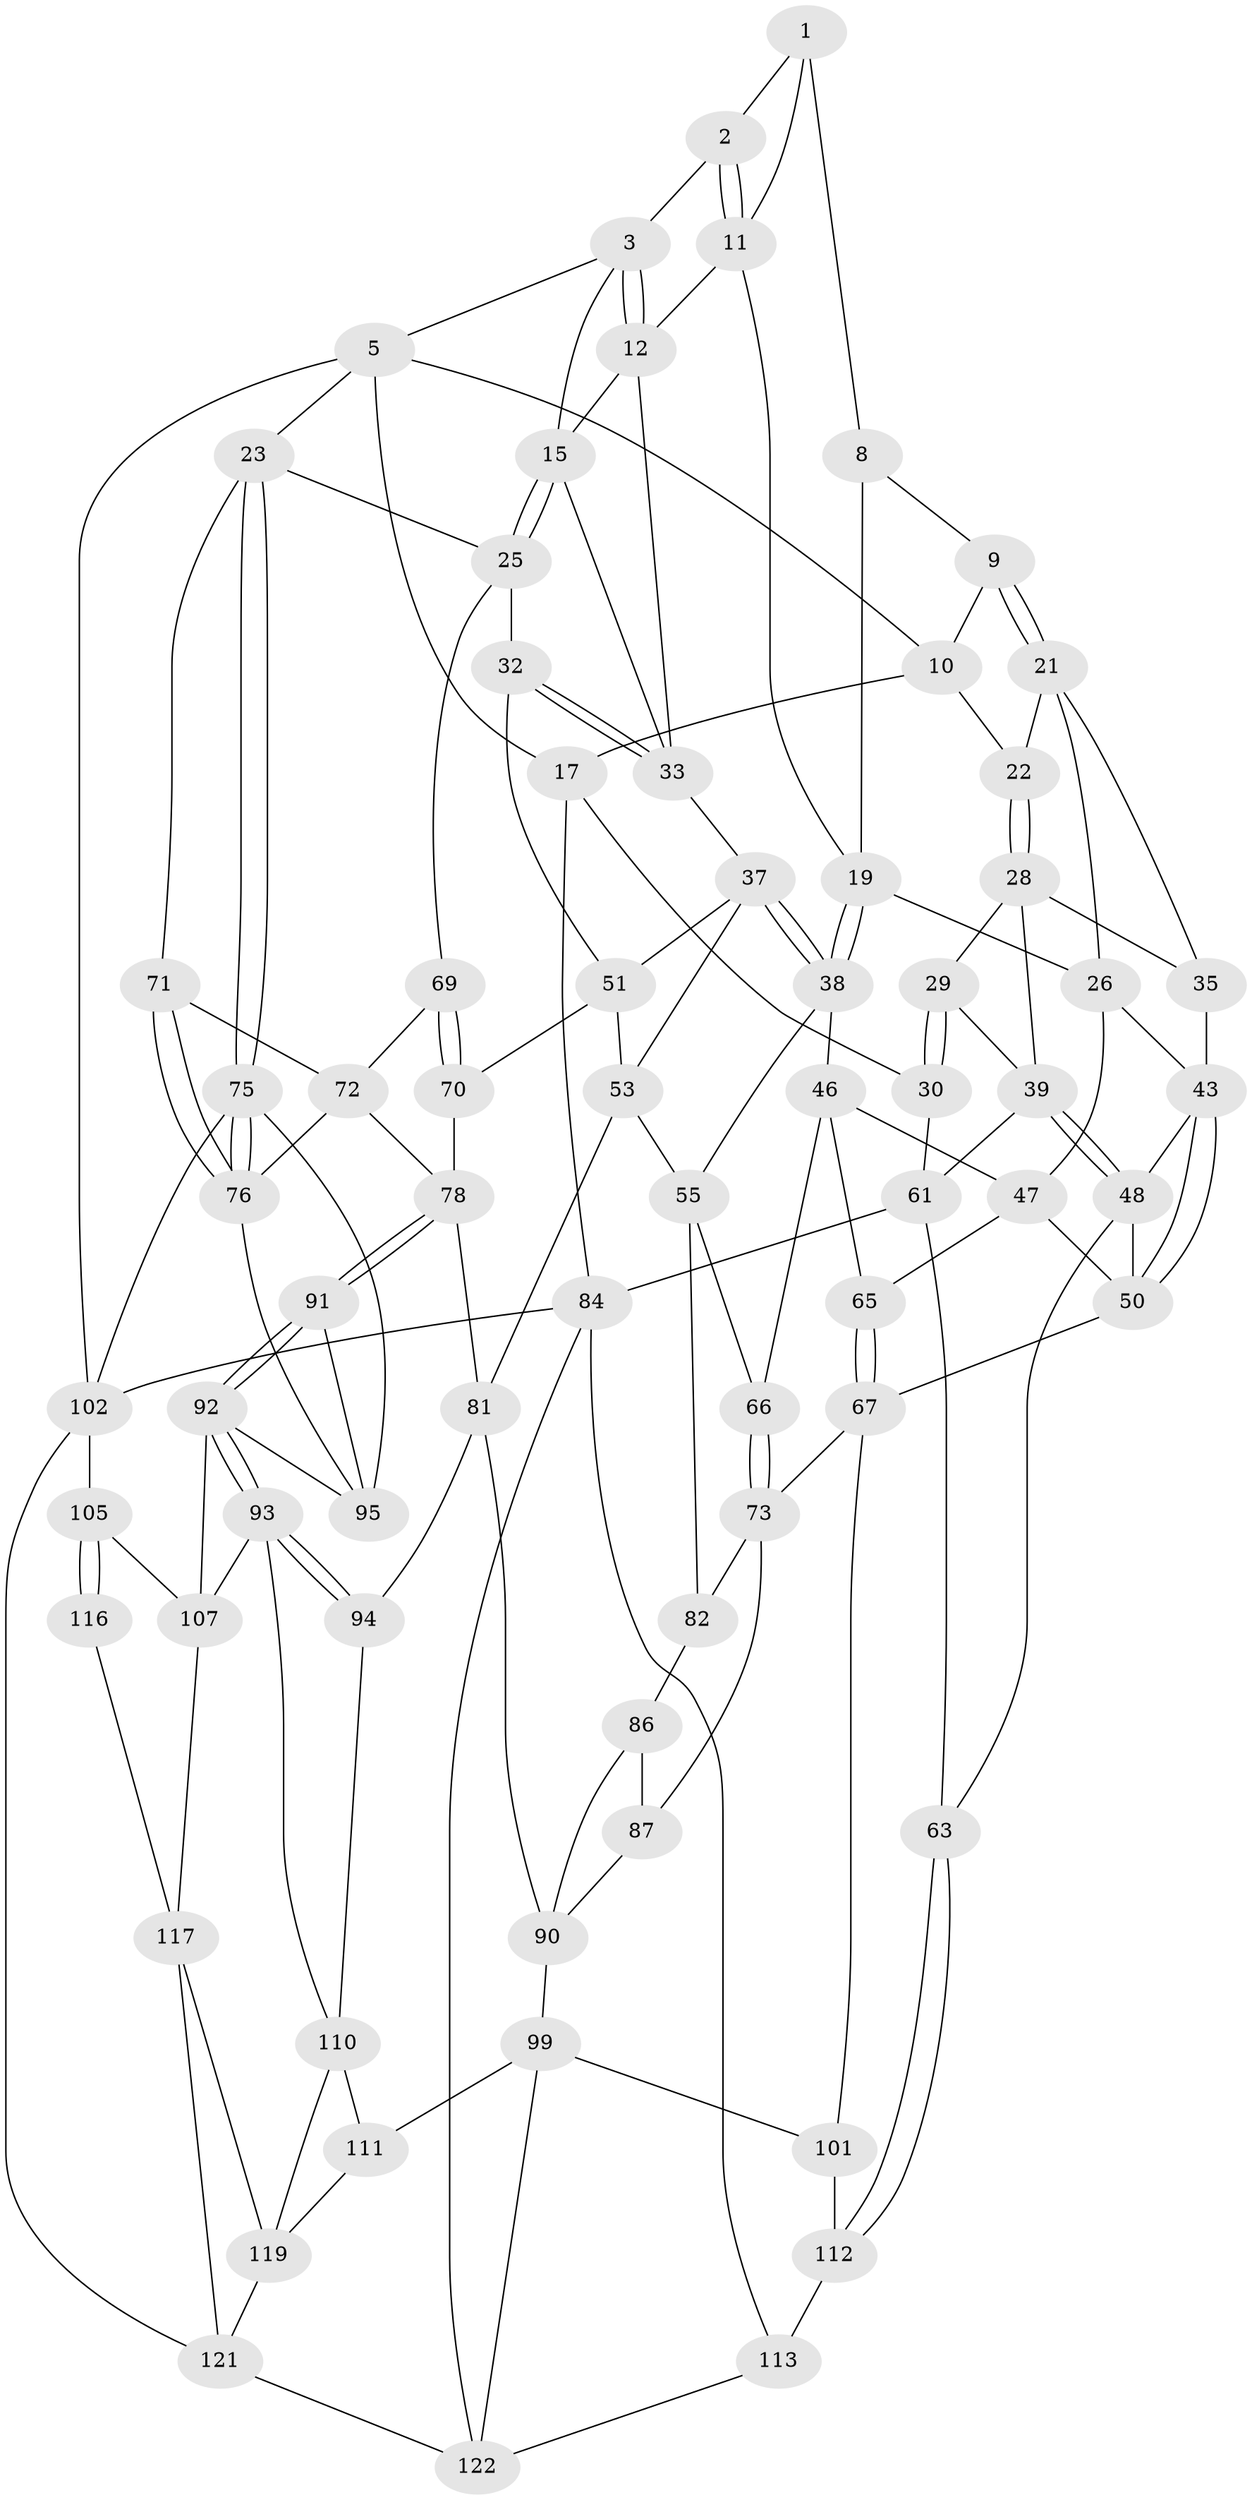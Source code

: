// Generated by graph-tools (version 1.1) at 2025/52/02/27/25 19:52:39]
// undirected, 72 vertices, 155 edges
graph export_dot {
graph [start="1"]
  node [color=gray90,style=filled];
  1 [pos="+0.48820716147601045+0",super="+7"];
  2 [pos="+0.6426787978223066+0"];
  3 [pos="+0.6872938181774518+0",super="+4"];
  5 [pos="+1+0",super="+6"];
  8 [pos="+0.41098524551373+0.23088781086277696"];
  9 [pos="+0.3608271580535343+0.2143979717379126"];
  10 [pos="+0.2361873957984237+0.06407052021883676",super="+18"];
  11 [pos="+0.5977168717226045+0.15021070932622685",super="+14"];
  12 [pos="+0.7243486183965613+0.255609961002416",super="+13"];
  15 [pos="+0.7876651220286363+0.23837249174053207",super="+16"];
  17 [pos="+0+0.1522477440862865"];
  19 [pos="+0.5684111514827496+0.3181461158841758",super="+20"];
  21 [pos="+0.27663824712157736+0.31089091056953616",super="+27"];
  22 [pos="+0.12451776197044694+0.2348422084497592"];
  23 [pos="+1+0.3308176720029281",super="+24"];
  25 [pos="+1+0.35466198795077186",super="+31"];
  26 [pos="+0.4001796681418259+0.365612601699369",super="+42"];
  28 [pos="+0.12021504478035316+0.30888049651394434",super="+36"];
  29 [pos="+0.07018132181495262+0.33752383996920843",super="+41"];
  30 [pos="+0+0.37192916393036046",super="+59"];
  32 [pos="+0.8372329601638904+0.43818438741844734"];
  33 [pos="+0.8045447208428663+0.4217447645851999",super="+34"];
  35 [pos="+0.25757219504255896+0.40094021443782885"];
  37 [pos="+0.6947604952441532+0.43716309896251804",super="+52"];
  38 [pos="+0.5624018578342415+0.42512409736175427",super="+45"];
  39 [pos="+0.11580934028341185+0.40995728143708465",super="+40"];
  43 [pos="+0.33318422657603236+0.41769226630237627",super="+44"];
  46 [pos="+0.47110193631119945+0.4512878238731229",super="+64"];
  47 [pos="+0.4663222752273661+0.4508164582904827",super="+49"];
  48 [pos="+0.2175277803288199+0.48399212132629055",super="+58"];
  50 [pos="+0.3636740580075477+0.47684997513172234",super="+57"];
  51 [pos="+0.7538878761339519+0.49025695811053405",super="+60"];
  53 [pos="+0.6879884962817422+0.5434435721268926",super="+54"];
  55 [pos="+0.622645859642265+0.5619647103424827",super="+56"];
  61 [pos="+0.10960075048861284+0.5993321192682436",super="+62"];
  63 [pos="+0.20372709691512442+0.6201000935383189"];
  65 [pos="+0.41677328511810624+0.5243448573024108"];
  66 [pos="+0.4906632228582269+0.5655798610157775"];
  67 [pos="+0.3651526297683604+0.6511053325822967",super="+68"];
  69 [pos="+0.8354708636799832+0.5116440576834805"];
  70 [pos="+0.7942507860355138+0.555406749607274"];
  71 [pos="+0.9259872298801423+0.5447843837806798"];
  72 [pos="+0.8763541892279513+0.5727541694226329",super="+77"];
  73 [pos="+0.48322063151562894+0.5836239737870534",super="+74"];
  75 [pos="+1+0.5732673499814052",super="+97"];
  76 [pos="+0.9217879517631526+0.6155423060373654",super="+80"];
  78 [pos="+0.8215080095398701+0.6171924983756417",super="+79"];
  81 [pos="+0.7082649094607353+0.6689816133245121",super="+89"];
  82 [pos="+0.603100431802896+0.5850589905269051",super="+83"];
  84 [pos="+0+0.8417413266082384",super="+85"];
  86 [pos="+0.5414383086350296+0.6374936282447629",super="+88"];
  87 [pos="+0.49857681257807457+0.6424156074428907"];
  90 [pos="+0.5609933971997101+0.6823464064428135",super="+96"];
  91 [pos="+0.8416657740164193+0.691849542961299"];
  92 [pos="+0.8388365279352333+0.7054100548407377",super="+104"];
  93 [pos="+0.7675352693765748+0.7790484615394933",super="+109"];
  94 [pos="+0.7305880775054383+0.7583265766499065"];
  95 [pos="+0.9050234073195575+0.6278576311259066",super="+98"];
  99 [pos="+0.49343174316270566+0.7967085434688375",super="+100"];
  101 [pos="+0.38822031159890213+0.799551452951279"];
  102 [pos="+1+1",super="+103"];
  105 [pos="+1+0.8268725664271094",super="+106"];
  107 [pos="+0.8687743435014323+0.8211142941583053",super="+108"];
  110 [pos="+0.6229130922533478+0.8062179081839574",super="+115"];
  111 [pos="+0.5639096968854598+0.8144087425930469"];
  112 [pos="+0.09333699623977679+0.8470729197218233",super="+114"];
  113 [pos="+0+0.8450237119606367",super="+124"];
  116 [pos="+0.8978748424182765+0.976719221346431"];
  117 [pos="+0.8962677259228454+0.9785118910950797",super="+118"];
  119 [pos="+0.6909147851721333+1",super="+120"];
  121 [pos="+0.6803895678769992+1",super="+125"];
  122 [pos="+0.5594980838599698+1",super="+123"];
  1 -- 2;
  1 -- 8;
  1 -- 11;
  2 -- 3;
  2 -- 11;
  2 -- 11;
  3 -- 12;
  3 -- 12;
  3 -- 5;
  3 -- 15;
  5 -- 23;
  5 -- 102;
  5 -- 17;
  5 -- 10;
  8 -- 9;
  8 -- 19;
  9 -- 10;
  9 -- 21;
  9 -- 21;
  10 -- 17;
  10 -- 22;
  11 -- 19;
  11 -- 12;
  12 -- 15;
  12 -- 33;
  15 -- 25;
  15 -- 25;
  15 -- 33;
  17 -- 30;
  17 -- 84;
  19 -- 38;
  19 -- 38;
  19 -- 26;
  21 -- 22;
  21 -- 26;
  21 -- 35;
  22 -- 28;
  22 -- 28;
  23 -- 75;
  23 -- 75;
  23 -- 25;
  23 -- 71;
  25 -- 32;
  25 -- 69;
  26 -- 43;
  26 -- 47;
  28 -- 29;
  28 -- 35;
  28 -- 39;
  29 -- 30 [weight=2];
  29 -- 30;
  29 -- 39;
  30 -- 61;
  32 -- 33;
  32 -- 33;
  32 -- 51;
  33 -- 37;
  35 -- 43;
  37 -- 38;
  37 -- 38;
  37 -- 53;
  37 -- 51;
  38 -- 46;
  38 -- 55;
  39 -- 48;
  39 -- 48;
  39 -- 61;
  43 -- 50;
  43 -- 50;
  43 -- 48;
  46 -- 47;
  46 -- 65;
  46 -- 66;
  47 -- 65;
  47 -- 50;
  48 -- 50;
  48 -- 63;
  50 -- 67;
  51 -- 53;
  51 -- 70;
  53 -- 81;
  53 -- 55;
  55 -- 82;
  55 -- 66;
  61 -- 63;
  61 -- 84;
  63 -- 112;
  63 -- 112;
  65 -- 67;
  65 -- 67;
  66 -- 73;
  66 -- 73;
  67 -- 73;
  67 -- 101;
  69 -- 70;
  69 -- 70;
  69 -- 72;
  70 -- 78;
  71 -- 72;
  71 -- 76;
  71 -- 76;
  72 -- 78;
  72 -- 76;
  73 -- 87;
  73 -- 82;
  75 -- 76;
  75 -- 76;
  75 -- 95;
  75 -- 102;
  76 -- 95;
  78 -- 91;
  78 -- 91;
  78 -- 81;
  81 -- 90;
  81 -- 94;
  82 -- 86 [weight=2];
  84 -- 113;
  84 -- 122;
  84 -- 102;
  86 -- 87;
  86 -- 90;
  87 -- 90;
  90 -- 99;
  91 -- 92;
  91 -- 92;
  91 -- 95;
  92 -- 93;
  92 -- 93;
  92 -- 107;
  92 -- 95;
  93 -- 94;
  93 -- 94;
  93 -- 107;
  93 -- 110;
  94 -- 110;
  99 -- 111;
  99 -- 122;
  99 -- 101;
  101 -- 112;
  102 -- 121;
  102 -- 105;
  105 -- 116 [weight=2];
  105 -- 116;
  105 -- 107;
  107 -- 117;
  110 -- 111;
  110 -- 119;
  111 -- 119;
  112 -- 113 [weight=2];
  113 -- 122;
  116 -- 117;
  117 -- 121;
  117 -- 119;
  119 -- 121;
  121 -- 122;
}
